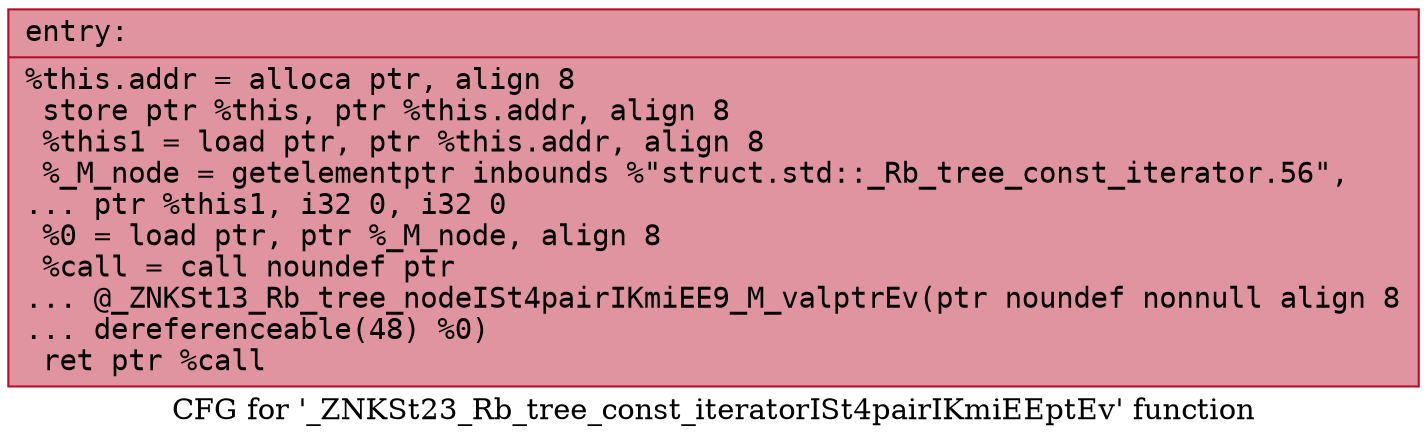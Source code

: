 digraph "CFG for '_ZNKSt23_Rb_tree_const_iteratorISt4pairIKmiEEptEv' function" {
	label="CFG for '_ZNKSt23_Rb_tree_const_iteratorISt4pairIKmiEEptEv' function";

	Node0x55dfe4c07960 [shape=record,color="#b70d28ff", style=filled, fillcolor="#b70d2870" fontname="Courier",label="{entry:\l|  %this.addr = alloca ptr, align 8\l  store ptr %this, ptr %this.addr, align 8\l  %this1 = load ptr, ptr %this.addr, align 8\l  %_M_node = getelementptr inbounds %\"struct.std::_Rb_tree_const_iterator.56\",\l... ptr %this1, i32 0, i32 0\l  %0 = load ptr, ptr %_M_node, align 8\l  %call = call noundef ptr\l... @_ZNKSt13_Rb_tree_nodeISt4pairIKmiEE9_M_valptrEv(ptr noundef nonnull align 8\l... dereferenceable(48) %0)\l  ret ptr %call\l}"];
}
